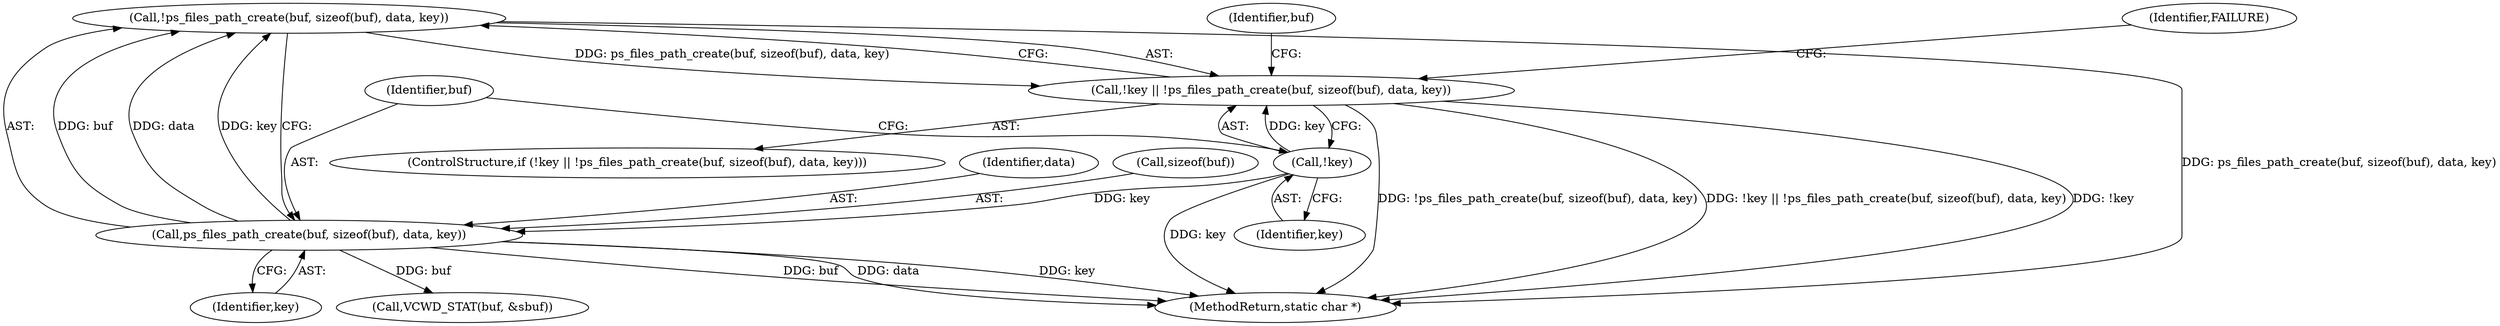 digraph "0_php_25e8fcc88fa20dc9d4c47184471003f436927cde@API" {
"1000503" [label="(Call,!ps_files_path_create(buf, sizeof(buf), data, key))"];
"1000504" [label="(Call,ps_files_path_create(buf, sizeof(buf), data, key))"];
"1000501" [label="(Call,!key)"];
"1000500" [label="(Call,!key || !ps_files_path_create(buf, sizeof(buf), data, key))"];
"1000499" [label="(ControlStructure,if (!key || !ps_files_path_create(buf, sizeof(buf), data, key)))"];
"1000508" [label="(Identifier,data)"];
"1000509" [label="(Identifier,key)"];
"1000515" [label="(Identifier,buf)"];
"1000505" [label="(Identifier,buf)"];
"1000501" [label="(Call,!key)"];
"1000512" [label="(Identifier,FAILURE)"];
"1000504" [label="(Call,ps_files_path_create(buf, sizeof(buf), data, key))"];
"1000506" [label="(Call,sizeof(buf))"];
"1000503" [label="(Call,!ps_files_path_create(buf, sizeof(buf), data, key))"];
"1000500" [label="(Call,!key || !ps_files_path_create(buf, sizeof(buf), data, key))"];
"1000514" [label="(Call,VCWD_STAT(buf, &sbuf))"];
"1000502" [label="(Identifier,key)"];
"1000528" [label="(MethodReturn,static char *)"];
"1000503" -> "1000500"  [label="AST: "];
"1000503" -> "1000504"  [label="CFG: "];
"1000504" -> "1000503"  [label="AST: "];
"1000500" -> "1000503"  [label="CFG: "];
"1000503" -> "1000528"  [label="DDG: ps_files_path_create(buf, sizeof(buf), data, key)"];
"1000503" -> "1000500"  [label="DDG: ps_files_path_create(buf, sizeof(buf), data, key)"];
"1000504" -> "1000503"  [label="DDG: buf"];
"1000504" -> "1000503"  [label="DDG: data"];
"1000504" -> "1000503"  [label="DDG: key"];
"1000504" -> "1000509"  [label="CFG: "];
"1000505" -> "1000504"  [label="AST: "];
"1000506" -> "1000504"  [label="AST: "];
"1000508" -> "1000504"  [label="AST: "];
"1000509" -> "1000504"  [label="AST: "];
"1000504" -> "1000528"  [label="DDG: key"];
"1000504" -> "1000528"  [label="DDG: buf"];
"1000504" -> "1000528"  [label="DDG: data"];
"1000501" -> "1000504"  [label="DDG: key"];
"1000504" -> "1000514"  [label="DDG: buf"];
"1000501" -> "1000500"  [label="AST: "];
"1000501" -> "1000502"  [label="CFG: "];
"1000502" -> "1000501"  [label="AST: "];
"1000505" -> "1000501"  [label="CFG: "];
"1000500" -> "1000501"  [label="CFG: "];
"1000501" -> "1000528"  [label="DDG: key"];
"1000501" -> "1000500"  [label="DDG: key"];
"1000500" -> "1000499"  [label="AST: "];
"1000512" -> "1000500"  [label="CFG: "];
"1000515" -> "1000500"  [label="CFG: "];
"1000500" -> "1000528"  [label="DDG: !ps_files_path_create(buf, sizeof(buf), data, key)"];
"1000500" -> "1000528"  [label="DDG: !key || !ps_files_path_create(buf, sizeof(buf), data, key)"];
"1000500" -> "1000528"  [label="DDG: !key"];
}
